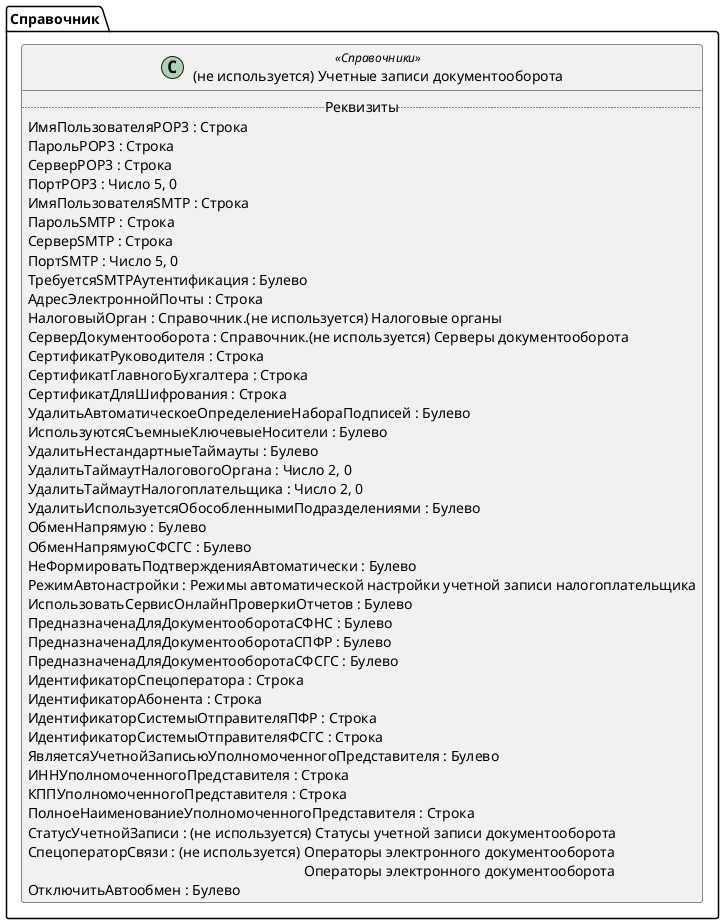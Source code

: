 ﻿@startuml УдалитьУчетныеЗаписиДокументооборота
'!include templates.wsd
'..\include templates.wsd
class Справочник.УдалитьУчетныеЗаписиДокументооборота as "(не используется) Учетные записи документооборота" <<Справочники>>
{
..Реквизиты..
ИмяПользователяPOP3 : Строка
ПарольPOP3 : Строка
СерверPOP3 : Строка
ПортPOP3 : Число 5, 0
ИмяПользователяSMTP : Строка
ПарольSMTP : Строка
СерверSMTP : Строка
ПортSMTP : Число 5, 0
ТребуетсяSMTPАутентификация : Булево
АдресЭлектроннойПочты : Строка
НалоговыйОрган : Справочник.(не используется) Налоговые органы
СерверДокументооборота : Справочник.(не используется) Серверы документооборота
СертификатРуководителя : Строка
СертификатГлавногоБухгалтера : Строка
СертификатДляШифрования : Строка
УдалитьАвтоматическоеОпределениеНабораПодписей : Булево
ИспользуютсяСъемныеКлючевыеНосители : Булево
УдалитьНестандартныеТаймауты : Булево
УдалитьТаймаутНалоговогоОргана : Число 2, 0
УдалитьТаймаутНалогоплательщика : Число 2, 0
УдалитьИспользуетсяОбособленнымиПодразделениями : Булево
ОбменНапрямую : Булево
ОбменНапрямуюСФСГС : Булево
НеФормироватьПодтвержденияАвтоматически : Булево
РежимАвтонастройки : Режимы автоматической настройки учетной записи налогоплательщика
ИспользоватьСервисОнлайнПроверкиОтчетов : Булево
ПредназначенаДляДокументооборотаСФНС : Булево
ПредназначенаДляДокументооборотаСПФР : Булево
ПредназначенаДляДокументооборотаСФСГС : Булево
ИдентификаторСпецоператора : Строка
ИдентификаторАбонента : Строка
ИдентификаторСистемыОтправителяПФР : Строка
ИдентификаторСистемыОтправителяФСГС : Строка
ЯвляетсяУчетнойЗаписьюУполномоченногоПредставителя : Булево
ИННУполномоченногоПредставителя : Строка
КППУполномоченногоПредставителя : Строка
ПолноеНаименованиеУполномоченногоПредставителя : Строка
СтатусУчетнойЗаписи : (не используется) Статусы учетной записи документооборота
СпецоператорСвязи : (не используется) Операторы электронного документооборота\rОператоры электронного документооборота
ОтключитьАвтообмен : Булево
}
@enduml
